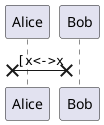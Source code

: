 {
  "sha1": "bf87knd18qzhoqxi8pf89v90958k848",
  "insertion": {
    "when": "2024-05-30T20:48:22.082Z",
    "user": "plantuml@gmail.com"
  }
}
@startuml
participant Alice as a
participant Bob   as b

[x<->x b : ""[x<->x""

@enduml
